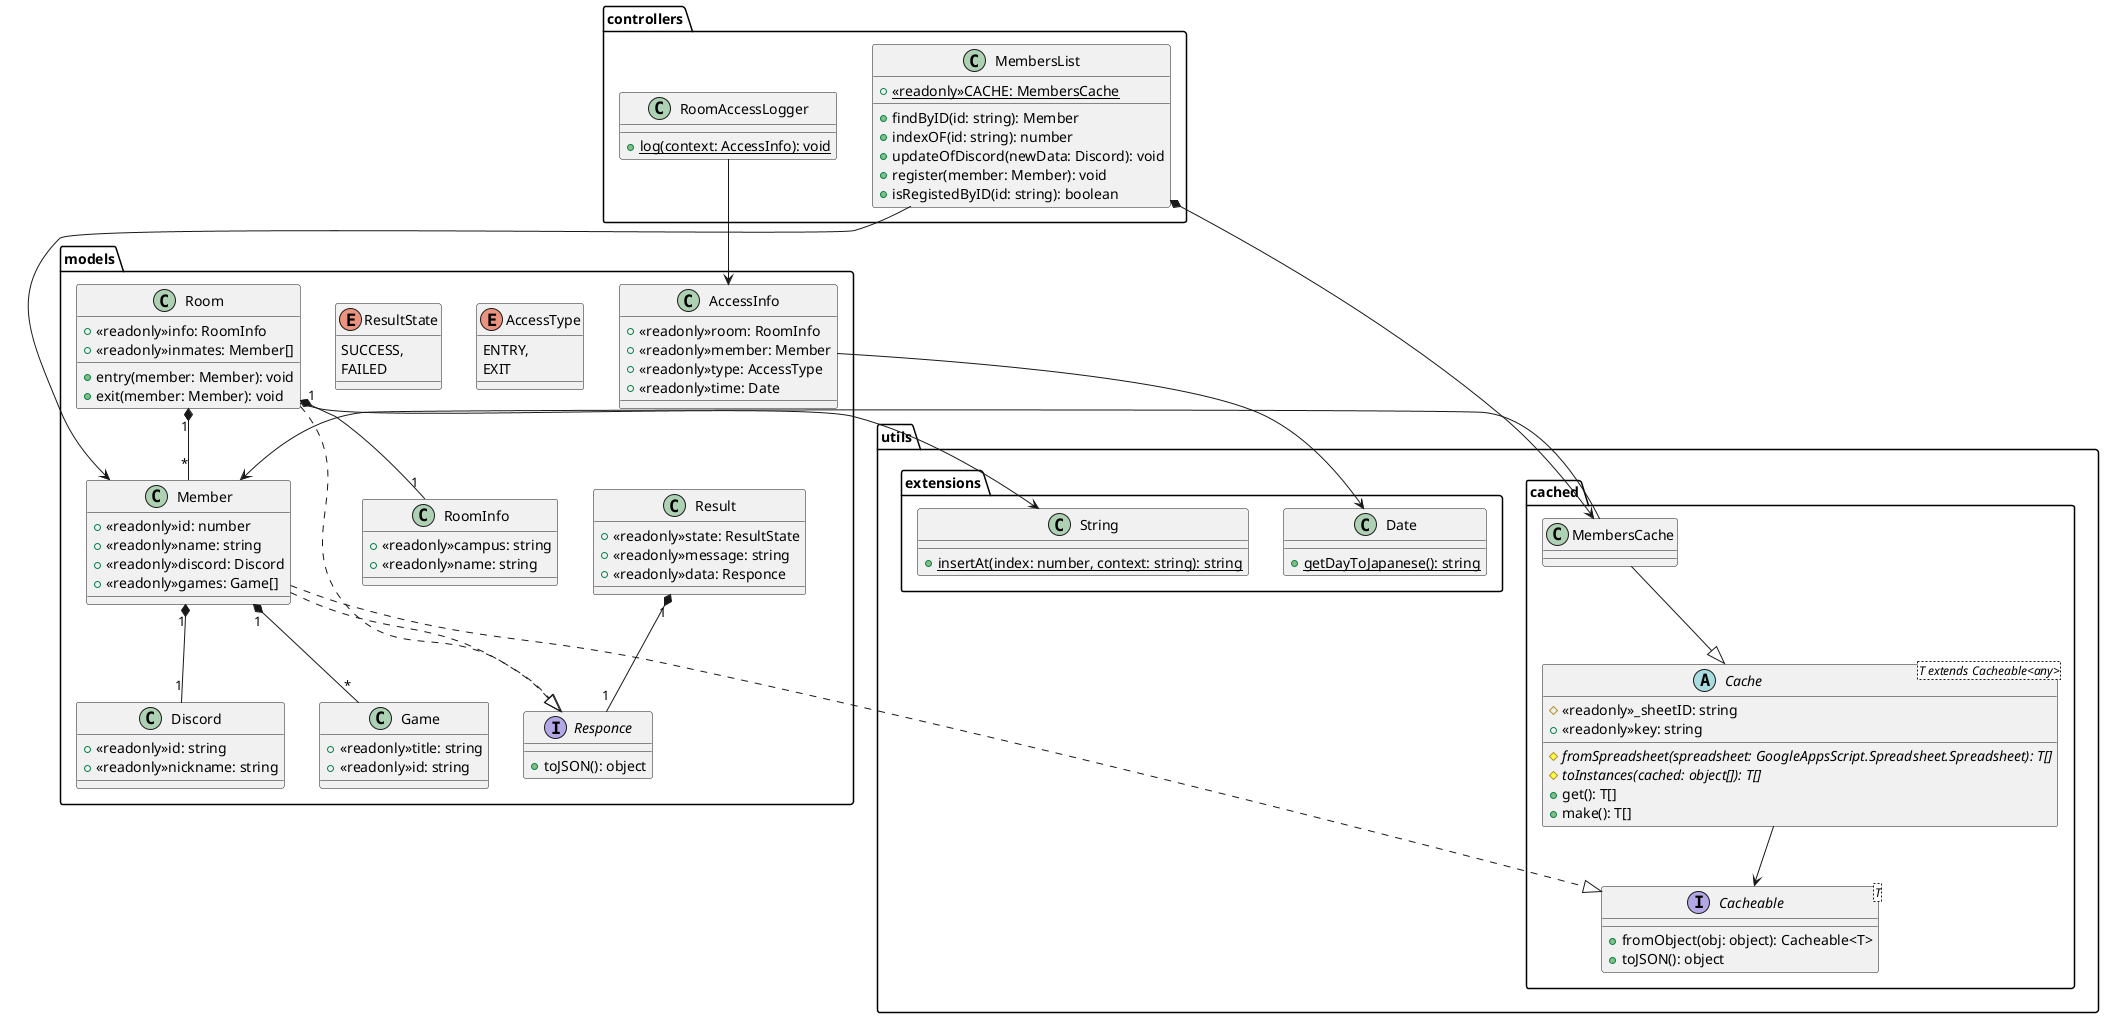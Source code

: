 @startuml
package models
{
    class AccessInfo
    {
        +<<readonly>>room: RoomInfo
        +<<readonly>>member: Member
        +<<readonly>>type: AccessType
        +<<readonly>>time: Date
    }
    enum AccessType
    {
        ENTRY,
        EXIT
    }
    class Discord
    {
        +<<readonly>>id: string
        +<<readonly>>nickname: string
    }
    class Game
    {
        +<<readonly>>title: string
        +<<readonly>>id: string
    }
    class Member
    {
        +<<readonly>>id: number
        +<<readonly>>name: string
        +<<readonly>>discord: Discord
        +<<readonly>>games: Game[]
    }
    interface Responce
    {
        +toJSON(): object
    }
    class Result
    {
        +<<readonly>>state: ResultState
        +<<readonly>>message: string
        +<<readonly>>data: Responce
    }
    enum ResultState
    {
        SUCCESS,
        FAILED
    }
    class Room
    {
        +<<readonly>>info: RoomInfo
        +<<readonly>>inmates: Member[]
        +entry(member: Member): void
        +exit(member: Member): void
    }
    class RoomInfo
    {
        +<<readonly>>campus: string
        +<<readonly>>name: string
    }
}
package controllers
{
    class MembersList
    {
        +{static}<<readonly>>CACHE: MembersCache
        +findByID(id: string): Member
        +indexOF(id: string): number
        +updateOfDiscord(newData: Discord): void
        +register(member: Member): void
        +isRegistedByID(id: string): boolean
    }
    class RoomAccessLogger
    {
        +{static}log(context: AccessInfo): void
    }
}
package utils
{
    package cached 
    {
        abstract Cache<T extends Cacheable<any>>
        {
            #<<readonly>>_sheetID: string
            +<<readonly>>key: string
            #{abstract}fromSpreadsheet(spreadsheet: GoogleAppsScript.Spreadsheet.Spreadsheet): T[]
            #{abstract}toInstances(cached: object[]): T[]
            +get(): T[]
            +make(): T[]
        }
        interface Cacheable<T>
        {
            +fromObject(obj: object): Cacheable<T>
            +toJSON(): object
        }
        class MembersCache
    }
    package extensions
    {
        class Date
        {
            +{static}getDayToJapanese(): string
        }
        class String
        {
            +{static}insertAt(index: number, context: string): string
        }
    }
}

MembersCache --|> Cache

Member ..|> Responce
Member ..|> Cacheable
Room ..|> Responce

Member "1" *-- "1" Discord
Member "1" *-- "*" Game
Room "1" *-- "1" RoomInfo
Room "1" *-- "*" Member
Result "1" *-- "1" Responce

MembersList *--> MembersCache

Cache --> Cacheable
MembersCache --> Member
AccessInfo --> Date
MembersList --> Member
Room --> String
RoomAccessLogger --> AccessInfo

@enduml